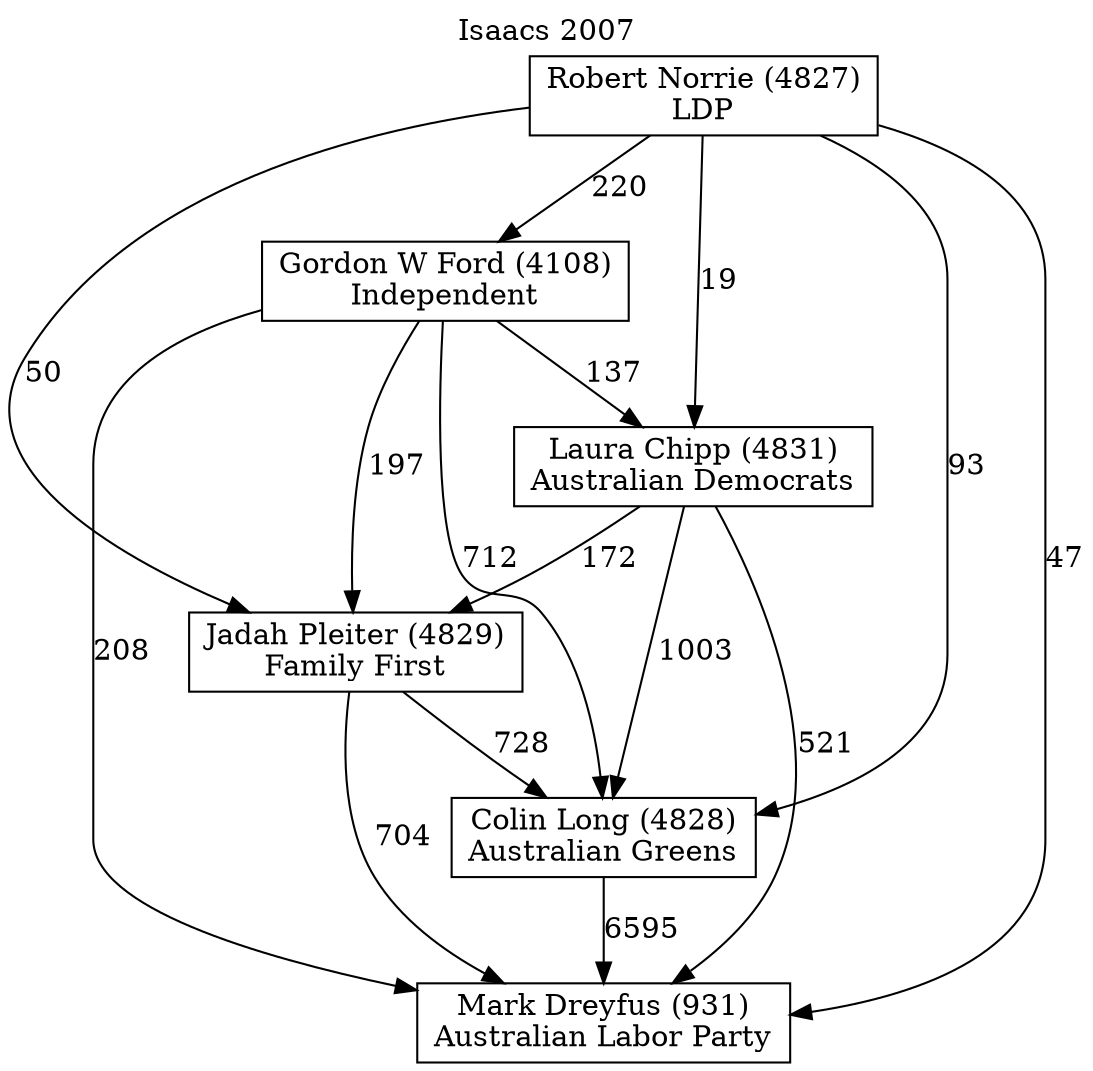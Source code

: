 // House preference flow
digraph "Mark Dreyfus (931)_Isaacs_2007" {
	graph [label="Isaacs 2007" labelloc=t mclimit=10]
	node [shape=box]
	"Colin Long (4828)" [label="Colin Long (4828)
Australian Greens"]
	"Gordon W Ford (4108)" [label="Gordon W Ford (4108)
Independent"]
	"Jadah Pleiter (4829)" [label="Jadah Pleiter (4829)
Family First"]
	"Laura Chipp (4831)" [label="Laura Chipp (4831)
Australian Democrats"]
	"Mark Dreyfus (931)" [label="Mark Dreyfus (931)
Australian Labor Party"]
	"Robert Norrie (4827)" [label="Robert Norrie (4827)
LDP"]
	"Colin Long (4828)" -> "Mark Dreyfus (931)" [label=6595]
	"Gordon W Ford (4108)" -> "Colin Long (4828)" [label=712]
	"Gordon W Ford (4108)" -> "Jadah Pleiter (4829)" [label=197]
	"Gordon W Ford (4108)" -> "Laura Chipp (4831)" [label=137]
	"Gordon W Ford (4108)" -> "Mark Dreyfus (931)" [label=208]
	"Jadah Pleiter (4829)" -> "Colin Long (4828)" [label=728]
	"Jadah Pleiter (4829)" -> "Mark Dreyfus (931)" [label=704]
	"Laura Chipp (4831)" -> "Colin Long (4828)" [label=1003]
	"Laura Chipp (4831)" -> "Jadah Pleiter (4829)" [label=172]
	"Laura Chipp (4831)" -> "Mark Dreyfus (931)" [label=521]
	"Robert Norrie (4827)" -> "Colin Long (4828)" [label=93]
	"Robert Norrie (4827)" -> "Gordon W Ford (4108)" [label=220]
	"Robert Norrie (4827)" -> "Jadah Pleiter (4829)" [label=50]
	"Robert Norrie (4827)" -> "Laura Chipp (4831)" [label=19]
	"Robert Norrie (4827)" -> "Mark Dreyfus (931)" [label=47]
}

